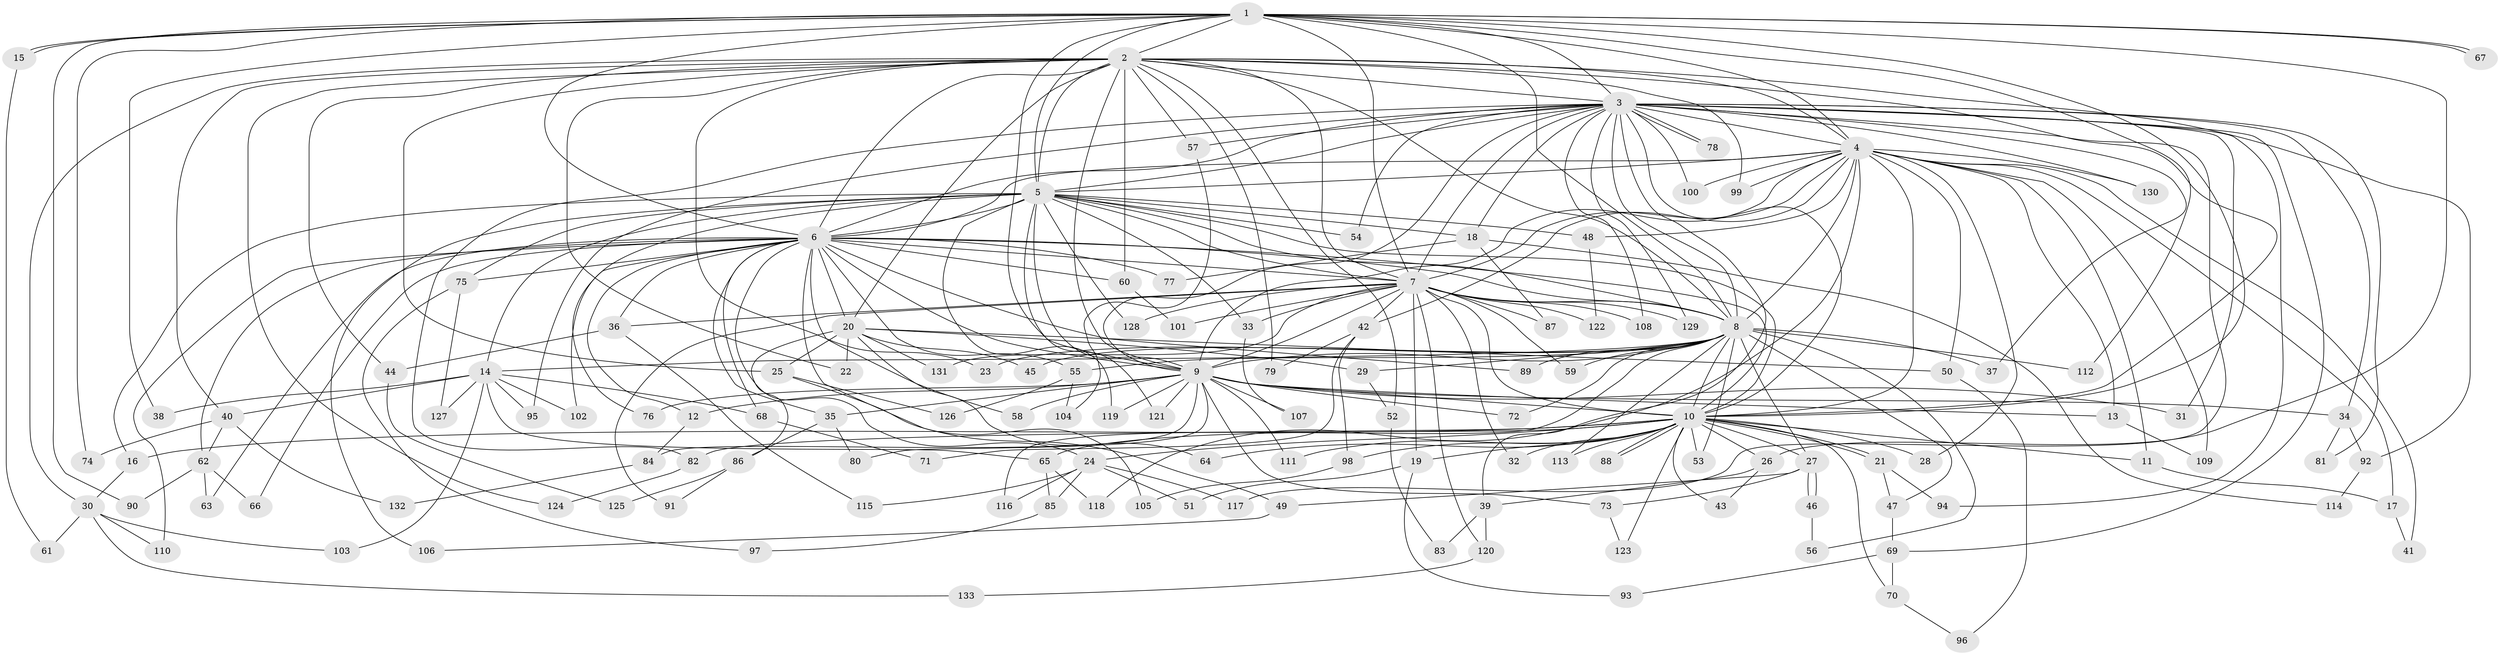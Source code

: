 // Generated by graph-tools (version 1.1) at 2025/14/03/09/25 04:14:07]
// undirected, 133 vertices, 291 edges
graph export_dot {
graph [start="1"]
  node [color=gray90,style=filled];
  1;
  2;
  3;
  4;
  5;
  6;
  7;
  8;
  9;
  10;
  11;
  12;
  13;
  14;
  15;
  16;
  17;
  18;
  19;
  20;
  21;
  22;
  23;
  24;
  25;
  26;
  27;
  28;
  29;
  30;
  31;
  32;
  33;
  34;
  35;
  36;
  37;
  38;
  39;
  40;
  41;
  42;
  43;
  44;
  45;
  46;
  47;
  48;
  49;
  50;
  51;
  52;
  53;
  54;
  55;
  56;
  57;
  58;
  59;
  60;
  61;
  62;
  63;
  64;
  65;
  66;
  67;
  68;
  69;
  70;
  71;
  72;
  73;
  74;
  75;
  76;
  77;
  78;
  79;
  80;
  81;
  82;
  83;
  84;
  85;
  86;
  87;
  88;
  89;
  90;
  91;
  92;
  93;
  94;
  95;
  96;
  97;
  98;
  99;
  100;
  101;
  102;
  103;
  104;
  105;
  106;
  107;
  108;
  109;
  110;
  111;
  112;
  113;
  114;
  115;
  116;
  117;
  118;
  119;
  120;
  121;
  122;
  123;
  124;
  125;
  126;
  127;
  128;
  129;
  130;
  131;
  132;
  133;
  1 -- 2;
  1 -- 3;
  1 -- 4;
  1 -- 5;
  1 -- 6;
  1 -- 7;
  1 -- 8;
  1 -- 9;
  1 -- 10;
  1 -- 15;
  1 -- 15;
  1 -- 26;
  1 -- 38;
  1 -- 67;
  1 -- 67;
  1 -- 74;
  1 -- 90;
  1 -- 112;
  2 -- 3;
  2 -- 4;
  2 -- 5;
  2 -- 6;
  2 -- 7;
  2 -- 8;
  2 -- 9;
  2 -- 10;
  2 -- 20;
  2 -- 22;
  2 -- 23;
  2 -- 25;
  2 -- 30;
  2 -- 40;
  2 -- 44;
  2 -- 52;
  2 -- 57;
  2 -- 60;
  2 -- 79;
  2 -- 92;
  2 -- 99;
  2 -- 124;
  3 -- 4;
  3 -- 5;
  3 -- 6;
  3 -- 7;
  3 -- 8;
  3 -- 9;
  3 -- 10;
  3 -- 18;
  3 -- 31;
  3 -- 34;
  3 -- 37;
  3 -- 39;
  3 -- 54;
  3 -- 57;
  3 -- 69;
  3 -- 78;
  3 -- 78;
  3 -- 81;
  3 -- 82;
  3 -- 94;
  3 -- 95;
  3 -- 100;
  3 -- 108;
  3 -- 117;
  3 -- 129;
  3 -- 130;
  4 -- 5;
  4 -- 6;
  4 -- 7;
  4 -- 8;
  4 -- 9;
  4 -- 10;
  4 -- 11;
  4 -- 13;
  4 -- 17;
  4 -- 28;
  4 -- 41;
  4 -- 42;
  4 -- 48;
  4 -- 50;
  4 -- 99;
  4 -- 100;
  4 -- 109;
  4 -- 118;
  4 -- 130;
  5 -- 6;
  5 -- 7;
  5 -- 8;
  5 -- 9;
  5 -- 10;
  5 -- 14;
  5 -- 16;
  5 -- 18;
  5 -- 33;
  5 -- 48;
  5 -- 54;
  5 -- 75;
  5 -- 76;
  5 -- 106;
  5 -- 119;
  5 -- 121;
  5 -- 128;
  6 -- 7;
  6 -- 8;
  6 -- 9;
  6 -- 10;
  6 -- 12;
  6 -- 20;
  6 -- 24;
  6 -- 35;
  6 -- 36;
  6 -- 55;
  6 -- 58;
  6 -- 60;
  6 -- 62;
  6 -- 63;
  6 -- 66;
  6 -- 68;
  6 -- 75;
  6 -- 77;
  6 -- 89;
  6 -- 102;
  6 -- 105;
  6 -- 110;
  7 -- 8;
  7 -- 9;
  7 -- 10;
  7 -- 19;
  7 -- 32;
  7 -- 33;
  7 -- 36;
  7 -- 42;
  7 -- 59;
  7 -- 87;
  7 -- 91;
  7 -- 101;
  7 -- 108;
  7 -- 120;
  7 -- 122;
  7 -- 128;
  7 -- 129;
  7 -- 131;
  8 -- 9;
  8 -- 10;
  8 -- 14;
  8 -- 23;
  8 -- 27;
  8 -- 29;
  8 -- 37;
  8 -- 45;
  8 -- 47;
  8 -- 53;
  8 -- 55;
  8 -- 56;
  8 -- 59;
  8 -- 72;
  8 -- 89;
  8 -- 112;
  8 -- 113;
  8 -- 116;
  9 -- 10;
  9 -- 12;
  9 -- 13;
  9 -- 31;
  9 -- 34;
  9 -- 35;
  9 -- 58;
  9 -- 72;
  9 -- 73;
  9 -- 76;
  9 -- 80;
  9 -- 84;
  9 -- 107;
  9 -- 111;
  9 -- 119;
  9 -- 121;
  10 -- 11;
  10 -- 16;
  10 -- 19;
  10 -- 21;
  10 -- 21;
  10 -- 24;
  10 -- 26;
  10 -- 27;
  10 -- 28;
  10 -- 32;
  10 -- 43;
  10 -- 53;
  10 -- 64;
  10 -- 65;
  10 -- 70;
  10 -- 82;
  10 -- 88;
  10 -- 88;
  10 -- 98;
  10 -- 111;
  10 -- 113;
  10 -- 123;
  11 -- 17;
  12 -- 84;
  13 -- 109;
  14 -- 38;
  14 -- 40;
  14 -- 65;
  14 -- 68;
  14 -- 95;
  14 -- 102;
  14 -- 103;
  14 -- 127;
  15 -- 61;
  16 -- 30;
  17 -- 41;
  18 -- 77;
  18 -- 87;
  18 -- 114;
  19 -- 51;
  19 -- 93;
  20 -- 22;
  20 -- 25;
  20 -- 29;
  20 -- 45;
  20 -- 50;
  20 -- 64;
  20 -- 86;
  20 -- 131;
  21 -- 47;
  21 -- 94;
  24 -- 51;
  24 -- 85;
  24 -- 115;
  24 -- 116;
  24 -- 117;
  25 -- 49;
  25 -- 126;
  26 -- 39;
  26 -- 43;
  27 -- 46;
  27 -- 46;
  27 -- 49;
  27 -- 73;
  29 -- 52;
  30 -- 61;
  30 -- 103;
  30 -- 110;
  30 -- 133;
  33 -- 107;
  34 -- 81;
  34 -- 92;
  35 -- 80;
  35 -- 86;
  36 -- 44;
  36 -- 115;
  39 -- 83;
  39 -- 120;
  40 -- 62;
  40 -- 74;
  40 -- 132;
  42 -- 71;
  42 -- 79;
  42 -- 98;
  44 -- 125;
  46 -- 56;
  47 -- 69;
  48 -- 122;
  49 -- 106;
  50 -- 96;
  52 -- 83;
  55 -- 104;
  55 -- 126;
  57 -- 104;
  60 -- 101;
  62 -- 63;
  62 -- 66;
  62 -- 90;
  65 -- 85;
  65 -- 118;
  68 -- 71;
  69 -- 70;
  69 -- 93;
  70 -- 96;
  73 -- 123;
  75 -- 97;
  75 -- 127;
  82 -- 124;
  84 -- 132;
  85 -- 97;
  86 -- 91;
  86 -- 125;
  92 -- 114;
  98 -- 105;
  120 -- 133;
}
